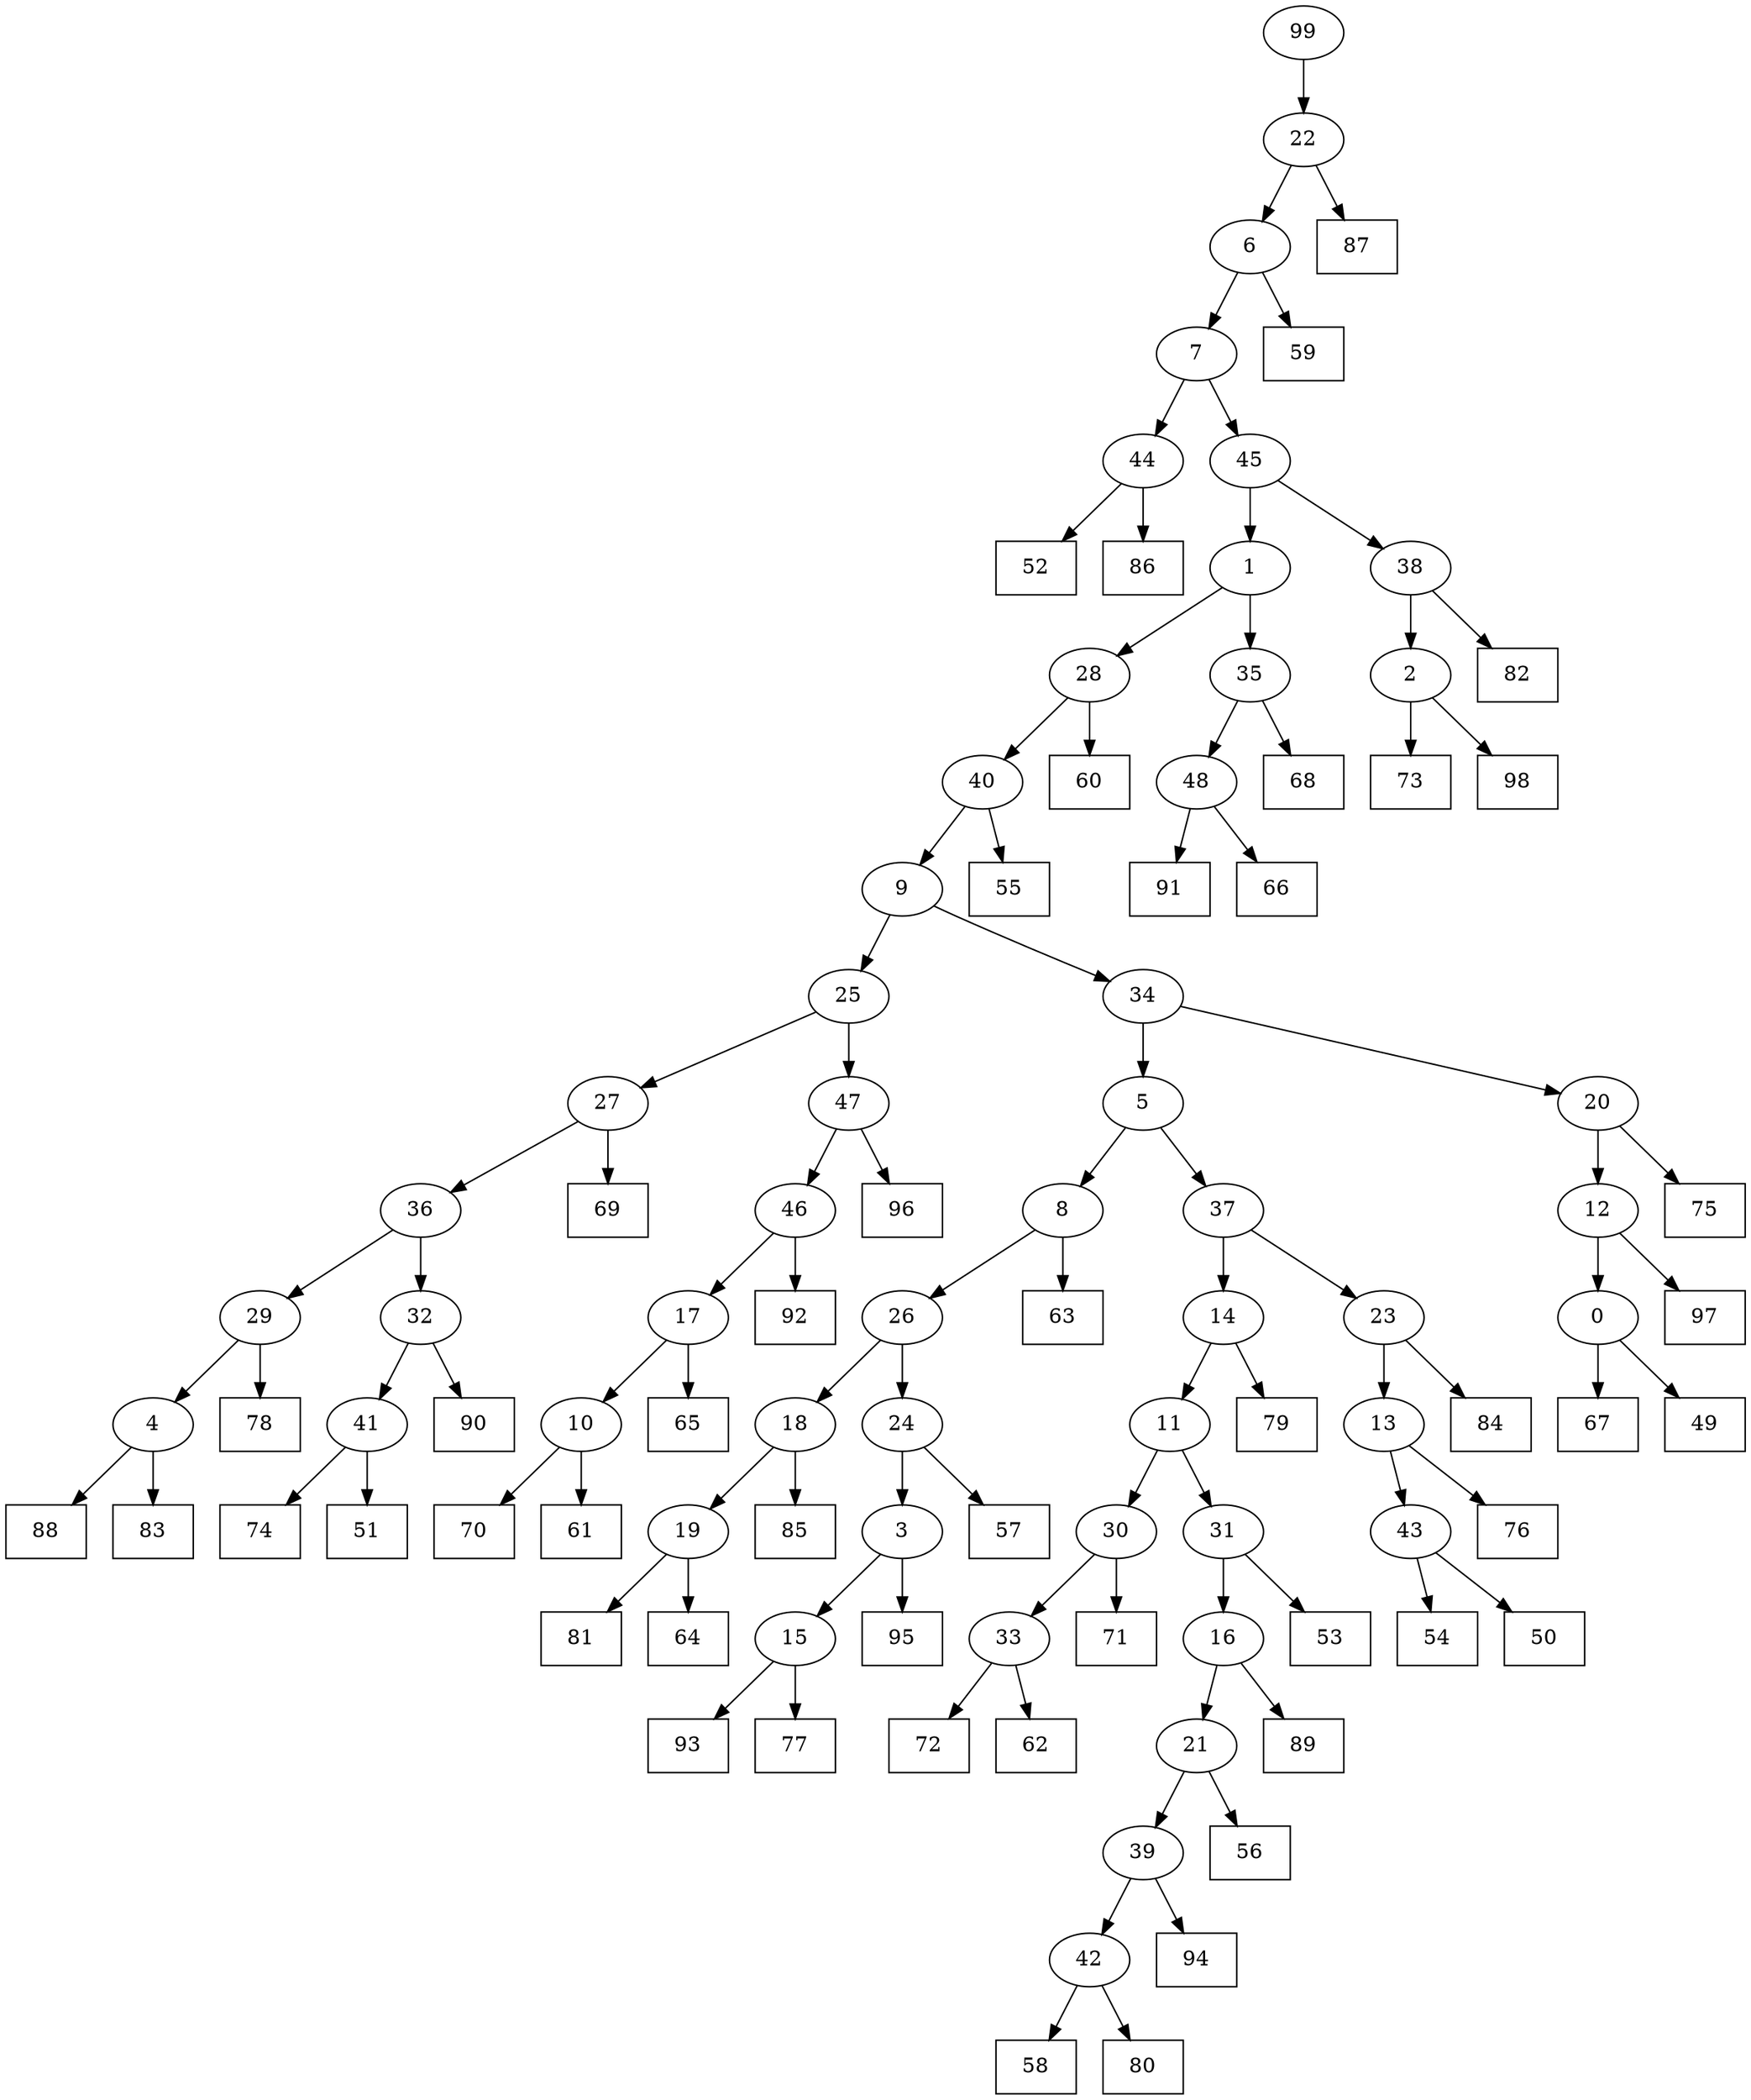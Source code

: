 digraph G {
0[label="0"];
1[label="1"];
2[label="2"];
3[label="3"];
4[label="4"];
5[label="5"];
6[label="6"];
7[label="7"];
8[label="8"];
9[label="9"];
10[label="10"];
11[label="11"];
12[label="12"];
13[label="13"];
14[label="14"];
15[label="15"];
16[label="16"];
17[label="17"];
18[label="18"];
19[label="19"];
20[label="20"];
21[label="21"];
22[label="22"];
23[label="23"];
24[label="24"];
25[label="25"];
26[label="26"];
27[label="27"];
28[label="28"];
29[label="29"];
30[label="30"];
31[label="31"];
32[label="32"];
33[label="33"];
34[label="34"];
35[label="35"];
36[label="36"];
37[label="37"];
38[label="38"];
39[label="39"];
40[label="40"];
41[label="41"];
42[label="42"];
43[label="43"];
44[label="44"];
45[label="45"];
46[label="46"];
47[label="47"];
48[label="48"];
49[shape=box,label="53"];
50[shape=box,label="65"];
51[shape=box,label="54"];
52[shape=box,label="55"];
53[shape=box,label="73"];
54[shape=box,label="76"];
55[shape=box,label="81"];
56[shape=box,label="92"];
57[shape=box,label="91"];
58[shape=box,label="87"];
59[shape=box,label="74"];
60[shape=box,label="69"];
61[shape=box,label="64"];
62[shape=box,label="58"];
63[shape=box,label="95"];
64[shape=box,label="96"];
65[shape=box,label="88"];
66[shape=box,label="80"];
67[shape=box,label="83"];
68[shape=box,label="85"];
69[shape=box,label="50"];
70[shape=box,label="67"];
71[shape=box,label="79"];
72[shape=box,label="60"];
73[shape=box,label="78"];
74[shape=box,label="52"];
75[shape=box,label="63"];
76[shape=box,label="57"];
77[shape=box,label="90"];
78[shape=box,label="70"];
79[shape=box,label="66"];
80[shape=box,label="93"];
81[shape=box,label="77"];
82[shape=box,label="75"];
83[shape=box,label="61"];
84[shape=box,label="86"];
85[shape=box,label="82"];
86[shape=box,label="94"];
87[shape=box,label="72"];
88[shape=box,label="59"];
89[shape=box,label="84"];
90[shape=box,label="62"];
91[shape=box,label="98"];
92[shape=box,label="51"];
93[shape=box,label="56"];
94[shape=box,label="89"];
95[shape=box,label="68"];
96[shape=box,label="97"];
97[shape=box,label="71"];
98[shape=box,label="49"];
99[label="99"];
35->95 ;
12->96 ;
36->29 ;
33->87 ;
18->68 ;
43->51 ;
30->97 ;
4->65 ;
19->61 ;
20->12 ;
24->3 ;
48->79 ;
42->66 ;
27->36 ;
14->71 ;
22->58 ;
24->76 ;
31->16 ;
16->94 ;
6->7 ;
7->45 ;
26->24 ;
7->44 ;
38->85 ;
27->60 ;
29->73 ;
40->52 ;
41->59 ;
45->38 ;
47->64 ;
3->63 ;
41->92 ;
28->72 ;
21->93 ;
99->22 ;
16->21 ;
21->39 ;
46->17 ;
17->50 ;
13->54 ;
22->6 ;
6->88 ;
37->23 ;
0->70 ;
46->56 ;
12->0 ;
0->98 ;
44->74 ;
25->27 ;
1->28 ;
28->40 ;
13->43 ;
26->18 ;
18->19 ;
19->55 ;
5->8 ;
8->75 ;
39->86 ;
29->4 ;
4->67 ;
35->48 ;
48->57 ;
5->37 ;
37->14 ;
14->11 ;
23->13 ;
40->9 ;
1->35 ;
38->2 ;
2->53 ;
44->84 ;
36->32 ;
32->77 ;
15->80 ;
32->41 ;
8->26 ;
11->31 ;
31->49 ;
23->89 ;
3->15 ;
15->81 ;
17->10 ;
10->78 ;
45->1 ;
39->42 ;
42->62 ;
20->82 ;
33->90 ;
10->83 ;
11->30 ;
30->33 ;
47->46 ;
34->5 ;
43->69 ;
9->25 ;
25->47 ;
2->91 ;
9->34 ;
34->20 ;
}
